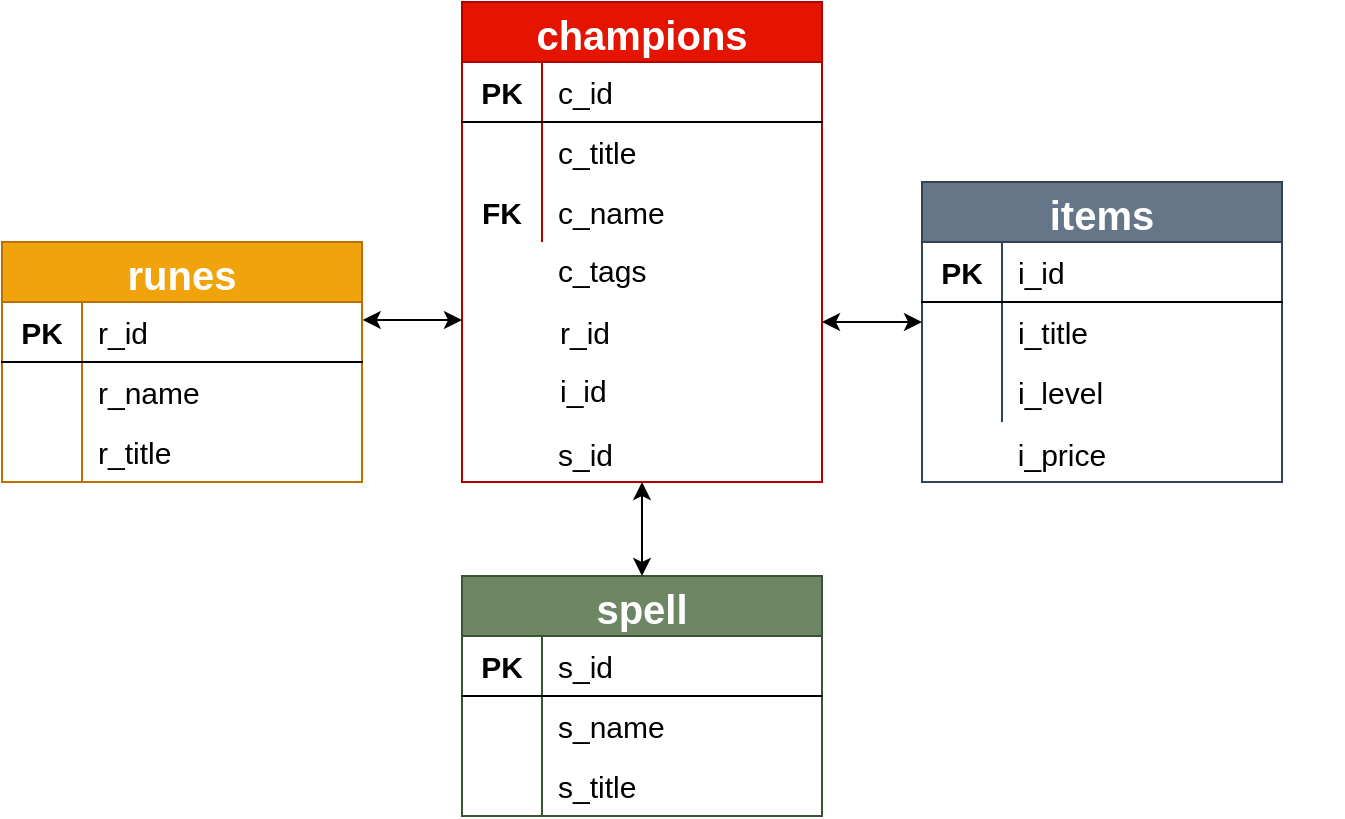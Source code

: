 <mxfile version="14.8.0" type="device"><diagram id="BV-qdgB56NdGUd_hccnk" name="Page-1"><mxGraphModel dx="1038" dy="547" grid="1" gridSize="10" guides="1" tooltips="1" connect="1" arrows="1" fold="1" page="1" pageScale="1" pageWidth="827" pageHeight="1169" math="0" shadow="0"><root><mxCell id="0"/><mxCell id="1" parent="0"/><mxCell id="BBhuEYF80fvF6LGO-0UK-21" value="items" style="shape=table;startSize=30;container=1;collapsible=0;childLayout=tableLayout;fixedRows=1;rowLines=0;fontStyle=1;align=center;fontSize=20;fillColor=#647687;strokeColor=#314354;fontColor=#ffffff;" parent="1" vertex="1"><mxGeometry x="520" y="170" width="180" height="150" as="geometry"/></mxCell><mxCell id="BBhuEYF80fvF6LGO-0UK-22" value="" style="shape=partialRectangle;html=1;whiteSpace=wrap;collapsible=0;dropTarget=0;pointerEvents=0;fillColor=none;top=0;left=0;bottom=1;right=0;points=[[0,0.5],[1,0.5]];portConstraint=eastwest;" parent="BBhuEYF80fvF6LGO-0UK-21" vertex="1"><mxGeometry y="30" width="180" height="30" as="geometry"/></mxCell><mxCell id="BBhuEYF80fvF6LGO-0UK-23" value="&lt;b&gt;&lt;font style=&quot;font-size: 15px&quot;&gt;PK&lt;/font&gt;&lt;/b&gt;" style="shape=partialRectangle;html=1;whiteSpace=wrap;connectable=0;fillColor=none;top=0;left=0;bottom=0;right=0;overflow=hidden;" parent="BBhuEYF80fvF6LGO-0UK-22" vertex="1"><mxGeometry width="40" height="30" as="geometry"/></mxCell><mxCell id="BBhuEYF80fvF6LGO-0UK-24" value="&lt;font style=&quot;font-size: 15px&quot;&gt;i_id&lt;/font&gt;" style="shape=partialRectangle;html=1;whiteSpace=wrap;connectable=0;fillColor=none;top=0;left=0;bottom=0;right=0;align=left;spacingLeft=6;overflow=hidden;" parent="BBhuEYF80fvF6LGO-0UK-22" vertex="1"><mxGeometry x="40" width="140" height="30" as="geometry"/></mxCell><mxCell id="BBhuEYF80fvF6LGO-0UK-25" value="" style="shape=partialRectangle;html=1;whiteSpace=wrap;collapsible=0;dropTarget=0;pointerEvents=0;fillColor=none;top=0;left=0;bottom=0;right=0;points=[[0,0.5],[1,0.5]];portConstraint=eastwest;" parent="BBhuEYF80fvF6LGO-0UK-21" vertex="1"><mxGeometry y="60" width="180" height="30" as="geometry"/></mxCell><mxCell id="BBhuEYF80fvF6LGO-0UK-26" value="" style="shape=partialRectangle;html=1;whiteSpace=wrap;connectable=0;fillColor=none;top=0;left=0;bottom=0;right=0;overflow=hidden;" parent="BBhuEYF80fvF6LGO-0UK-25" vertex="1"><mxGeometry width="40" height="30" as="geometry"/></mxCell><mxCell id="BBhuEYF80fvF6LGO-0UK-27" value="&lt;span style=&quot;font-size: 15px&quot;&gt;i_title&lt;/span&gt;" style="shape=partialRectangle;html=1;whiteSpace=wrap;connectable=0;fillColor=none;top=0;left=0;bottom=0;right=0;align=left;spacingLeft=6;overflow=hidden;" parent="BBhuEYF80fvF6LGO-0UK-25" vertex="1"><mxGeometry x="40" width="140" height="30" as="geometry"/></mxCell><mxCell id="BBhuEYF80fvF6LGO-0UK-28" value="" style="shape=partialRectangle;html=1;whiteSpace=wrap;collapsible=0;dropTarget=0;pointerEvents=0;fillColor=none;top=0;left=0;bottom=0;right=0;points=[[0,0.5],[1,0.5]];portConstraint=eastwest;" parent="BBhuEYF80fvF6LGO-0UK-21" vertex="1"><mxGeometry y="90" width="180" height="30" as="geometry"/></mxCell><mxCell id="BBhuEYF80fvF6LGO-0UK-29" value="" style="shape=partialRectangle;html=1;whiteSpace=wrap;connectable=0;fillColor=none;top=0;left=0;bottom=0;right=0;overflow=hidden;" parent="BBhuEYF80fvF6LGO-0UK-28" vertex="1"><mxGeometry width="40" height="30" as="geometry"/></mxCell><mxCell id="BBhuEYF80fvF6LGO-0UK-30" value="&lt;span style=&quot;font-size: 15px&quot;&gt;i_level&lt;/span&gt;" style="shape=partialRectangle;html=1;whiteSpace=wrap;connectable=0;fillColor=none;top=0;left=0;bottom=0;right=0;align=left;spacingLeft=6;overflow=hidden;" parent="BBhuEYF80fvF6LGO-0UK-28" vertex="1"><mxGeometry x="40" width="140" height="30" as="geometry"/></mxCell><mxCell id="BBhuEYF80fvF6LGO-0UK-31" value="" style="shape=partialRectangle;html=1;whiteSpace=wrap;collapsible=0;dropTarget=0;pointerEvents=0;fillColor=none;top=0;left=0;bottom=0;right=0;points=[[0,0.5],[1,0.5]];portConstraint=eastwest;" parent="1" vertex="1"><mxGeometry x="550" y="240" width="180" height="30" as="geometry"/></mxCell><mxCell id="BBhuEYF80fvF6LGO-0UK-32" value="" style="shape=partialRectangle;html=1;whiteSpace=wrap;collapsible=0;dropTarget=0;pointerEvents=0;fillColor=none;top=0;left=0;bottom=0;right=0;points=[[0,0.5],[1,0.5]];portConstraint=eastwest;" parent="1" vertex="1"><mxGeometry x="550" y="250" width="180" height="30" as="geometry"/></mxCell><mxCell id="BBhuEYF80fvF6LGO-0UK-33" value="" style="shape=partialRectangle;html=1;whiteSpace=wrap;connectable=0;fillColor=none;top=0;left=0;bottom=0;right=0;overflow=hidden;" parent="BBhuEYF80fvF6LGO-0UK-32" vertex="1"><mxGeometry width="40" height="30" as="geometry"/></mxCell><mxCell id="BBhuEYF80fvF6LGO-0UK-14" value="" style="group" parent="1" vertex="1" connectable="0"><mxGeometry x="290" y="80" width="180" height="247.996" as="geometry"/></mxCell><mxCell id="BBhuEYF80fvF6LGO-0UK-1" value="champions" style="shape=table;startSize=30;container=1;collapsible=0;childLayout=tableLayout;fixedRows=1;rowLines=0;fontStyle=1;align=center;fontSize=20;fillColor=#e51400;strokeColor=#B20000;fontColor=#ffffff;" parent="BBhuEYF80fvF6LGO-0UK-14" vertex="1"><mxGeometry width="180" height="240.0" as="geometry"/></mxCell><mxCell id="BBhuEYF80fvF6LGO-0UK-2" value="" style="shape=partialRectangle;html=1;whiteSpace=wrap;collapsible=0;dropTarget=0;pointerEvents=0;fillColor=none;top=0;left=0;bottom=1;right=0;points=[[0,0.5],[1,0.5]];portConstraint=eastwest;" parent="BBhuEYF80fvF6LGO-0UK-1" vertex="1"><mxGeometry y="30" width="180" height="30" as="geometry"/></mxCell><mxCell id="BBhuEYF80fvF6LGO-0UK-3" value="&lt;b&gt;&lt;font style=&quot;font-size: 15px&quot;&gt;PK&lt;/font&gt;&lt;/b&gt;" style="shape=partialRectangle;html=1;whiteSpace=wrap;connectable=0;fillColor=none;top=0;left=0;bottom=0;right=0;overflow=hidden;" parent="BBhuEYF80fvF6LGO-0UK-2" vertex="1"><mxGeometry width="40" height="30" as="geometry"/></mxCell><mxCell id="BBhuEYF80fvF6LGO-0UK-4" value="&lt;font style=&quot;font-size: 15px&quot;&gt;c_id&lt;/font&gt;" style="shape=partialRectangle;html=1;whiteSpace=wrap;connectable=0;fillColor=none;top=0;left=0;bottom=0;right=0;align=left;spacingLeft=6;overflow=hidden;" parent="BBhuEYF80fvF6LGO-0UK-2" vertex="1"><mxGeometry x="40" width="140" height="30" as="geometry"/></mxCell><mxCell id="BBhuEYF80fvF6LGO-0UK-8" value="" style="shape=partialRectangle;html=1;whiteSpace=wrap;collapsible=0;dropTarget=0;pointerEvents=0;fillColor=none;top=0;left=0;bottom=0;right=0;points=[[0,0.5],[1,0.5]];portConstraint=eastwest;" parent="BBhuEYF80fvF6LGO-0UK-1" vertex="1"><mxGeometry y="60" width="180" height="30" as="geometry"/></mxCell><mxCell id="BBhuEYF80fvF6LGO-0UK-9" value="" style="shape=partialRectangle;html=1;whiteSpace=wrap;connectable=0;fillColor=none;top=0;left=0;bottom=0;right=0;overflow=hidden;" parent="BBhuEYF80fvF6LGO-0UK-8" vertex="1"><mxGeometry width="40" height="30" as="geometry"/></mxCell><mxCell id="BBhuEYF80fvF6LGO-0UK-10" value="&lt;span style=&quot;font-size: 15px&quot;&gt;c_title&lt;/span&gt;" style="shape=partialRectangle;html=1;whiteSpace=wrap;connectable=0;fillColor=none;top=0;left=0;bottom=0;right=0;align=left;spacingLeft=6;overflow=hidden;" parent="BBhuEYF80fvF6LGO-0UK-8" vertex="1"><mxGeometry x="40" width="140" height="30" as="geometry"/></mxCell><mxCell id="BBhuEYF80fvF6LGO-0UK-5" value="" style="shape=partialRectangle;html=1;whiteSpace=wrap;collapsible=0;dropTarget=0;pointerEvents=0;fillColor=none;top=0;left=0;bottom=0;right=0;points=[[0,0.5],[1,0.5]];portConstraint=eastwest;" parent="BBhuEYF80fvF6LGO-0UK-1" vertex="1"><mxGeometry y="90" width="180" height="30" as="geometry"/></mxCell><mxCell id="BBhuEYF80fvF6LGO-0UK-6" value="&lt;font style=&quot;font-size: 15px&quot;&gt;&lt;b&gt;FK&lt;/b&gt;&lt;/font&gt;" style="shape=partialRectangle;html=1;whiteSpace=wrap;connectable=0;fillColor=none;top=0;left=0;bottom=0;right=0;overflow=hidden;" parent="BBhuEYF80fvF6LGO-0UK-5" vertex="1"><mxGeometry width="40" height="30" as="geometry"/></mxCell><mxCell id="BBhuEYF80fvF6LGO-0UK-7" value="&lt;span style=&quot;font-size: 15px&quot;&gt;c_name&lt;/span&gt;" style="shape=partialRectangle;html=1;whiteSpace=wrap;connectable=0;fillColor=none;top=0;left=0;bottom=0;right=0;align=left;spacingLeft=6;overflow=hidden;" parent="BBhuEYF80fvF6LGO-0UK-5" vertex="1"><mxGeometry x="40" width="140" height="30" as="geometry"/></mxCell><mxCell id="BBhuEYF80fvF6LGO-0UK-11" value="" style="shape=partialRectangle;html=1;whiteSpace=wrap;collapsible=0;dropTarget=0;pointerEvents=0;fillColor=none;top=0;left=0;bottom=0;right=0;points=[[0,0.5],[1,0.5]];portConstraint=eastwest;" parent="BBhuEYF80fvF6LGO-0UK-14" vertex="1"><mxGeometry y="192.0" width="180" height="48.0" as="geometry"/></mxCell><mxCell id="BBhuEYF80fvF6LGO-0UK-15" value="" style="shape=partialRectangle;html=1;whiteSpace=wrap;collapsible=0;dropTarget=0;pointerEvents=0;fillColor=none;top=0;left=0;bottom=0;right=0;points=[[0,0.5],[1,0.5]];portConstraint=eastwest;" parent="BBhuEYF80fvF6LGO-0UK-14" vertex="1"><mxGeometry y="125.221" width="180" height="48.0" as="geometry"/></mxCell><mxCell id="BBhuEYF80fvF6LGO-0UK-16" value="" style="shape=partialRectangle;html=1;whiteSpace=wrap;connectable=0;fillColor=none;top=0;left=0;bottom=0;right=0;overflow=hidden;" parent="BBhuEYF80fvF6LGO-0UK-15" vertex="1"><mxGeometry width="40" height="48.0" as="geometry"/></mxCell><mxCell id="BBhuEYF80fvF6LGO-0UK-17" value="&lt;span style=&quot;font-size: 15px&quot;&gt;c_tags&lt;/span&gt;" style="shape=partialRectangle;html=1;whiteSpace=wrap;connectable=0;fillColor=none;top=0;left=0;bottom=0;right=0;align=left;spacingLeft=6;overflow=hidden;" parent="BBhuEYF80fvF6LGO-0UK-14" vertex="1"><mxGeometry x="40" y="109.758" width="140" height="48.0" as="geometry"/></mxCell><mxCell id="BBhuEYF80fvF6LGO-0UK-75" value="&lt;span style=&quot;font-size: 15px&quot;&gt;r_id&lt;/span&gt;" style="shape=partialRectangle;html=1;whiteSpace=wrap;connectable=0;fillColor=none;top=0;left=0;bottom=0;right=0;align=left;spacingLeft=6;overflow=hidden;" parent="BBhuEYF80fvF6LGO-0UK-14" vertex="1"><mxGeometry x="41" y="140.762" width="140" height="48.0" as="geometry"/></mxCell><mxCell id="BBhuEYF80fvF6LGO-0UK-76" value="&lt;span style=&quot;font-size: 15px&quot;&gt;i_id&lt;/span&gt;" style="shape=partialRectangle;html=1;whiteSpace=wrap;connectable=0;fillColor=none;top=0;left=0;bottom=0;right=0;align=left;spacingLeft=6;overflow=hidden;" parent="BBhuEYF80fvF6LGO-0UK-14" vertex="1"><mxGeometry x="41" y="170.466" width="140" height="48.0" as="geometry"/></mxCell><mxCell id="BBhuEYF80fvF6LGO-0UK-52" value="" style="group" parent="1" vertex="1" connectable="0"><mxGeometry x="60" y="190" width="180" height="150" as="geometry"/></mxCell><mxCell id="BBhuEYF80fvF6LGO-0UK-53" value="runes" style="shape=table;startSize=30;container=1;collapsible=0;childLayout=tableLayout;fixedRows=1;rowLines=0;fontStyle=1;align=center;fontSize=20;fillColor=#f0a30a;strokeColor=#BD7000;fontColor=#FFFFFF;" parent="BBhuEYF80fvF6LGO-0UK-52" vertex="1"><mxGeometry y="10" width="180" height="120" as="geometry"/></mxCell><mxCell id="BBhuEYF80fvF6LGO-0UK-54" value="" style="shape=partialRectangle;html=1;whiteSpace=wrap;collapsible=0;dropTarget=0;pointerEvents=0;fillColor=none;top=0;left=0;bottom=1;right=0;points=[[0,0.5],[1,0.5]];portConstraint=eastwest;" parent="BBhuEYF80fvF6LGO-0UK-53" vertex="1"><mxGeometry y="30" width="180" height="30" as="geometry"/></mxCell><mxCell id="BBhuEYF80fvF6LGO-0UK-55" value="&lt;b&gt;&lt;font style=&quot;font-size: 15px&quot;&gt;PK&lt;/font&gt;&lt;/b&gt;" style="shape=partialRectangle;html=1;whiteSpace=wrap;connectable=0;fillColor=none;top=0;left=0;bottom=0;right=0;overflow=hidden;" parent="BBhuEYF80fvF6LGO-0UK-54" vertex="1"><mxGeometry width="40" height="30" as="geometry"/></mxCell><mxCell id="BBhuEYF80fvF6LGO-0UK-56" value="&lt;font style=&quot;font-size: 15px&quot;&gt;r_id&lt;/font&gt;" style="shape=partialRectangle;html=1;whiteSpace=wrap;connectable=0;fillColor=none;top=0;left=0;bottom=0;right=0;align=left;spacingLeft=6;overflow=hidden;" parent="BBhuEYF80fvF6LGO-0UK-54" vertex="1"><mxGeometry x="40" width="140" height="30" as="geometry"/></mxCell><mxCell id="BBhuEYF80fvF6LGO-0UK-57" value="" style="shape=partialRectangle;html=1;whiteSpace=wrap;collapsible=0;dropTarget=0;pointerEvents=0;fillColor=none;top=0;left=0;bottom=0;right=0;points=[[0,0.5],[1,0.5]];portConstraint=eastwest;" parent="BBhuEYF80fvF6LGO-0UK-53" vertex="1"><mxGeometry y="60" width="180" height="30" as="geometry"/></mxCell><mxCell id="BBhuEYF80fvF6LGO-0UK-58" value="" style="shape=partialRectangle;html=1;whiteSpace=wrap;connectable=0;fillColor=none;top=0;left=0;bottom=0;right=0;overflow=hidden;" parent="BBhuEYF80fvF6LGO-0UK-57" vertex="1"><mxGeometry width="40" height="30" as="geometry"/></mxCell><mxCell id="BBhuEYF80fvF6LGO-0UK-59" value="" style="shape=partialRectangle;html=1;whiteSpace=wrap;connectable=0;fillColor=none;top=0;left=0;bottom=0;right=0;align=left;spacingLeft=6;overflow=hidden;" parent="BBhuEYF80fvF6LGO-0UK-57" vertex="1"><mxGeometry x="40" width="140" height="30" as="geometry"/></mxCell><mxCell id="BBhuEYF80fvF6LGO-0UK-60" value="" style="shape=partialRectangle;html=1;whiteSpace=wrap;collapsible=0;dropTarget=0;pointerEvents=0;fillColor=none;top=0;left=0;bottom=0;right=0;points=[[0,0.5],[1,0.5]];portConstraint=eastwest;" parent="BBhuEYF80fvF6LGO-0UK-53" vertex="1"><mxGeometry y="90" width="180" height="30" as="geometry"/></mxCell><mxCell id="BBhuEYF80fvF6LGO-0UK-61" value="" style="shape=partialRectangle;html=1;whiteSpace=wrap;connectable=0;fillColor=none;top=0;left=0;bottom=0;right=0;overflow=hidden;" parent="BBhuEYF80fvF6LGO-0UK-60" vertex="1"><mxGeometry width="40" height="30" as="geometry"/></mxCell><mxCell id="BBhuEYF80fvF6LGO-0UK-62" value="" style="shape=partialRectangle;html=1;whiteSpace=wrap;connectable=0;fillColor=none;top=0;left=0;bottom=0;right=0;align=left;spacingLeft=6;overflow=hidden;" parent="BBhuEYF80fvF6LGO-0UK-60" vertex="1"><mxGeometry x="40" width="140" height="30" as="geometry"/></mxCell><mxCell id="BBhuEYF80fvF6LGO-0UK-63" value="" style="shape=partialRectangle;html=1;whiteSpace=wrap;collapsible=0;dropTarget=0;pointerEvents=0;fillColor=none;top=0;left=0;bottom=0;right=0;points=[[0,0.5],[1,0.5]];portConstraint=eastwest;" parent="BBhuEYF80fvF6LGO-0UK-52" vertex="1"><mxGeometry y="130" width="180" as="geometry"/></mxCell><mxCell id="BBhuEYF80fvF6LGO-0UK-64" value="" style="shape=partialRectangle;html=1;whiteSpace=wrap;collapsible=0;dropTarget=0;pointerEvents=0;fillColor=none;top=0;left=0;bottom=0;right=0;points=[[0,0.5],[1,0.5]];portConstraint=eastwest;" parent="BBhuEYF80fvF6LGO-0UK-52" vertex="1"><mxGeometry y="70" width="180" height="30" as="geometry"/></mxCell><mxCell id="BBhuEYF80fvF6LGO-0UK-65" value="" style="shape=partialRectangle;html=1;whiteSpace=wrap;connectable=0;fillColor=none;top=0;left=0;bottom=0;right=0;overflow=hidden;" parent="BBhuEYF80fvF6LGO-0UK-64" vertex="1"><mxGeometry width="40" height="30" as="geometry"/></mxCell><mxCell id="BBhuEYF80fvF6LGO-0UK-66" value="&lt;span style=&quot;font-size: 15px&quot;&gt;r_name&lt;/span&gt;" style="shape=partialRectangle;html=1;whiteSpace=wrap;connectable=0;fillColor=none;top=0;left=0;bottom=0;right=0;align=left;spacingLeft=6;overflow=hidden;" parent="BBhuEYF80fvF6LGO-0UK-64" vertex="1"><mxGeometry x="40" width="140" height="30" as="geometry"/></mxCell><mxCell id="BBhuEYF80fvF6LGO-0UK-80" value="" style="shape=partialRectangle;html=1;whiteSpace=wrap;collapsible=0;dropTarget=0;pointerEvents=0;fillColor=none;top=0;left=0;bottom=0;right=0;points=[[0,0.5],[1,0.5]];portConstraint=eastwest;" parent="BBhuEYF80fvF6LGO-0UK-52" vertex="1"><mxGeometry y="100" width="180" height="30" as="geometry"/></mxCell><mxCell id="BBhuEYF80fvF6LGO-0UK-81" value="" style="shape=partialRectangle;html=1;whiteSpace=wrap;connectable=0;fillColor=none;top=0;left=0;bottom=0;right=0;overflow=hidden;" parent="BBhuEYF80fvF6LGO-0UK-80" vertex="1"><mxGeometry width="40" height="30" as="geometry"/></mxCell><mxCell id="BBhuEYF80fvF6LGO-0UK-82" value="&lt;span style=&quot;font-size: 15px&quot;&gt;r_title&lt;/span&gt;" style="shape=partialRectangle;html=1;whiteSpace=wrap;connectable=0;fillColor=none;top=0;left=0;bottom=0;right=0;align=left;spacingLeft=6;overflow=hidden;" parent="BBhuEYF80fvF6LGO-0UK-80" vertex="1"><mxGeometry x="40" width="140" height="30" as="geometry"/></mxCell><mxCell id="BBhuEYF80fvF6LGO-0UK-83" value="spell" style="shape=table;startSize=30;container=1;collapsible=0;childLayout=tableLayout;fixedRows=1;rowLines=0;fontStyle=1;align=center;fontSize=20;fillColor=#6d8764;strokeColor=#3A5431;fontColor=#ffffff;" parent="1" vertex="1"><mxGeometry x="290" y="367" width="180" height="120" as="geometry"/></mxCell><mxCell id="BBhuEYF80fvF6LGO-0UK-84" value="" style="shape=partialRectangle;html=1;whiteSpace=wrap;collapsible=0;dropTarget=0;pointerEvents=0;fillColor=none;top=0;left=0;bottom=1;right=0;points=[[0,0.5],[1,0.5]];portConstraint=eastwest;" parent="BBhuEYF80fvF6LGO-0UK-83" vertex="1"><mxGeometry y="30" width="180" height="30" as="geometry"/></mxCell><mxCell id="BBhuEYF80fvF6LGO-0UK-85" value="&lt;b&gt;&lt;font style=&quot;font-size: 15px&quot;&gt;PK&lt;/font&gt;&lt;/b&gt;" style="shape=partialRectangle;html=1;whiteSpace=wrap;connectable=0;fillColor=none;top=0;left=0;bottom=0;right=0;overflow=hidden;" parent="BBhuEYF80fvF6LGO-0UK-84" vertex="1"><mxGeometry width="40" height="30" as="geometry"/></mxCell><mxCell id="BBhuEYF80fvF6LGO-0UK-86" value="&lt;font style=&quot;font-size: 15px&quot;&gt;s_id&lt;/font&gt;" style="shape=partialRectangle;html=1;whiteSpace=wrap;connectable=0;fillColor=none;top=0;left=0;bottom=0;right=0;align=left;spacingLeft=6;overflow=hidden;" parent="BBhuEYF80fvF6LGO-0UK-84" vertex="1"><mxGeometry x="40" width="140" height="30" as="geometry"/></mxCell><mxCell id="BBhuEYF80fvF6LGO-0UK-87" value="" style="shape=partialRectangle;html=1;whiteSpace=wrap;collapsible=0;dropTarget=0;pointerEvents=0;fillColor=none;top=0;left=0;bottom=0;right=0;points=[[0,0.5],[1,0.5]];portConstraint=eastwest;" parent="BBhuEYF80fvF6LGO-0UK-83" vertex="1"><mxGeometry y="60" width="180" height="30" as="geometry"/></mxCell><mxCell id="BBhuEYF80fvF6LGO-0UK-88" value="" style="shape=partialRectangle;html=1;whiteSpace=wrap;connectable=0;fillColor=none;top=0;left=0;bottom=0;right=0;overflow=hidden;" parent="BBhuEYF80fvF6LGO-0UK-87" vertex="1"><mxGeometry width="40" height="30" as="geometry"/></mxCell><mxCell id="BBhuEYF80fvF6LGO-0UK-89" value="&lt;span style=&quot;font-size: 15px&quot;&gt;s_name&lt;/span&gt;" style="shape=partialRectangle;html=1;whiteSpace=wrap;connectable=0;fillColor=none;top=0;left=0;bottom=0;right=0;align=left;spacingLeft=6;overflow=hidden;" parent="BBhuEYF80fvF6LGO-0UK-87" vertex="1"><mxGeometry x="40" width="140" height="30" as="geometry"/></mxCell><mxCell id="BBhuEYF80fvF6LGO-0UK-90" value="" style="shape=partialRectangle;html=1;whiteSpace=wrap;collapsible=0;dropTarget=0;pointerEvents=0;fillColor=none;top=0;left=0;bottom=0;right=0;points=[[0,0.5],[1,0.5]];portConstraint=eastwest;" parent="BBhuEYF80fvF6LGO-0UK-83" vertex="1"><mxGeometry y="90" width="180" height="30" as="geometry"/></mxCell><mxCell id="BBhuEYF80fvF6LGO-0UK-91" value="" style="shape=partialRectangle;html=1;whiteSpace=wrap;connectable=0;fillColor=none;top=0;left=0;bottom=0;right=0;overflow=hidden;" parent="BBhuEYF80fvF6LGO-0UK-90" vertex="1"><mxGeometry width="40" height="30" as="geometry"/></mxCell><mxCell id="BBhuEYF80fvF6LGO-0UK-92" value="&lt;span style=&quot;font-size: 15px&quot;&gt;s_title&lt;/span&gt;" style="shape=partialRectangle;html=1;whiteSpace=wrap;connectable=0;fillColor=none;top=0;left=0;bottom=0;right=0;align=left;spacingLeft=6;overflow=hidden;" parent="BBhuEYF80fvF6LGO-0UK-90" vertex="1"><mxGeometry x="40" width="140" height="30" as="geometry"/></mxCell><mxCell id="BBhuEYF80fvF6LGO-0UK-93" value="&lt;span style=&quot;font-size: 15px&quot;&gt;s_id&lt;/span&gt;" style="shape=partialRectangle;html=1;whiteSpace=wrap;connectable=0;fillColor=none;top=0;left=0;bottom=0;right=0;align=left;spacingLeft=6;overflow=hidden;" parent="1" vertex="1"><mxGeometry x="330" y="281.996" width="140" height="48.0" as="geometry"/></mxCell><mxCell id="BBhuEYF80fvF6LGO-0UK-94" value="" style="endArrow=classic;startArrow=classic;html=1;fontSize=20;fontColor=#FFFFFF;" parent="1" edge="1"><mxGeometry width="50" height="50" relative="1" as="geometry"><mxPoint x="470" y="240" as="sourcePoint"/><mxPoint x="520" y="240" as="targetPoint"/></mxGeometry></mxCell><mxCell id="BBhuEYF80fvF6LGO-0UK-95" value="" style="endArrow=classic;startArrow=classic;html=1;fontSize=20;fontColor=#FFFFFF;entryX=1.002;entryY=0.3;entryDx=0;entryDy=0;entryPerimeter=0;" parent="1" target="BBhuEYF80fvF6LGO-0UK-54" edge="1"><mxGeometry width="50" height="50" relative="1" as="geometry"><mxPoint x="290" y="239" as="sourcePoint"/><mxPoint x="430" y="250" as="targetPoint"/></mxGeometry></mxCell><mxCell id="BBhuEYF80fvF6LGO-0UK-96" value="" style="endArrow=classic;startArrow=classic;html=1;fontSize=20;fontColor=#FFFFFF;exitX=0.5;exitY=0;exitDx=0;exitDy=0;" parent="1" source="BBhuEYF80fvF6LGO-0UK-83" edge="1"><mxGeometry width="50" height="50" relative="1" as="geometry"><mxPoint x="330" y="360" as="sourcePoint"/><mxPoint x="380" y="320" as="targetPoint"/></mxGeometry></mxCell><mxCell id="UTAh3lUr2GkzQBCYYGaj-3" value="&lt;font style=&quot;font-size: 15px&quot;&gt;i_price&lt;/font&gt;" style="text;html=1;strokeColor=none;fillColor=none;align=center;verticalAlign=middle;whiteSpace=wrap;rounded=0;" vertex="1" parent="1"><mxGeometry x="570" y="296" width="40" height="20" as="geometry"/></mxCell></root></mxGraphModel></diagram></mxfile>